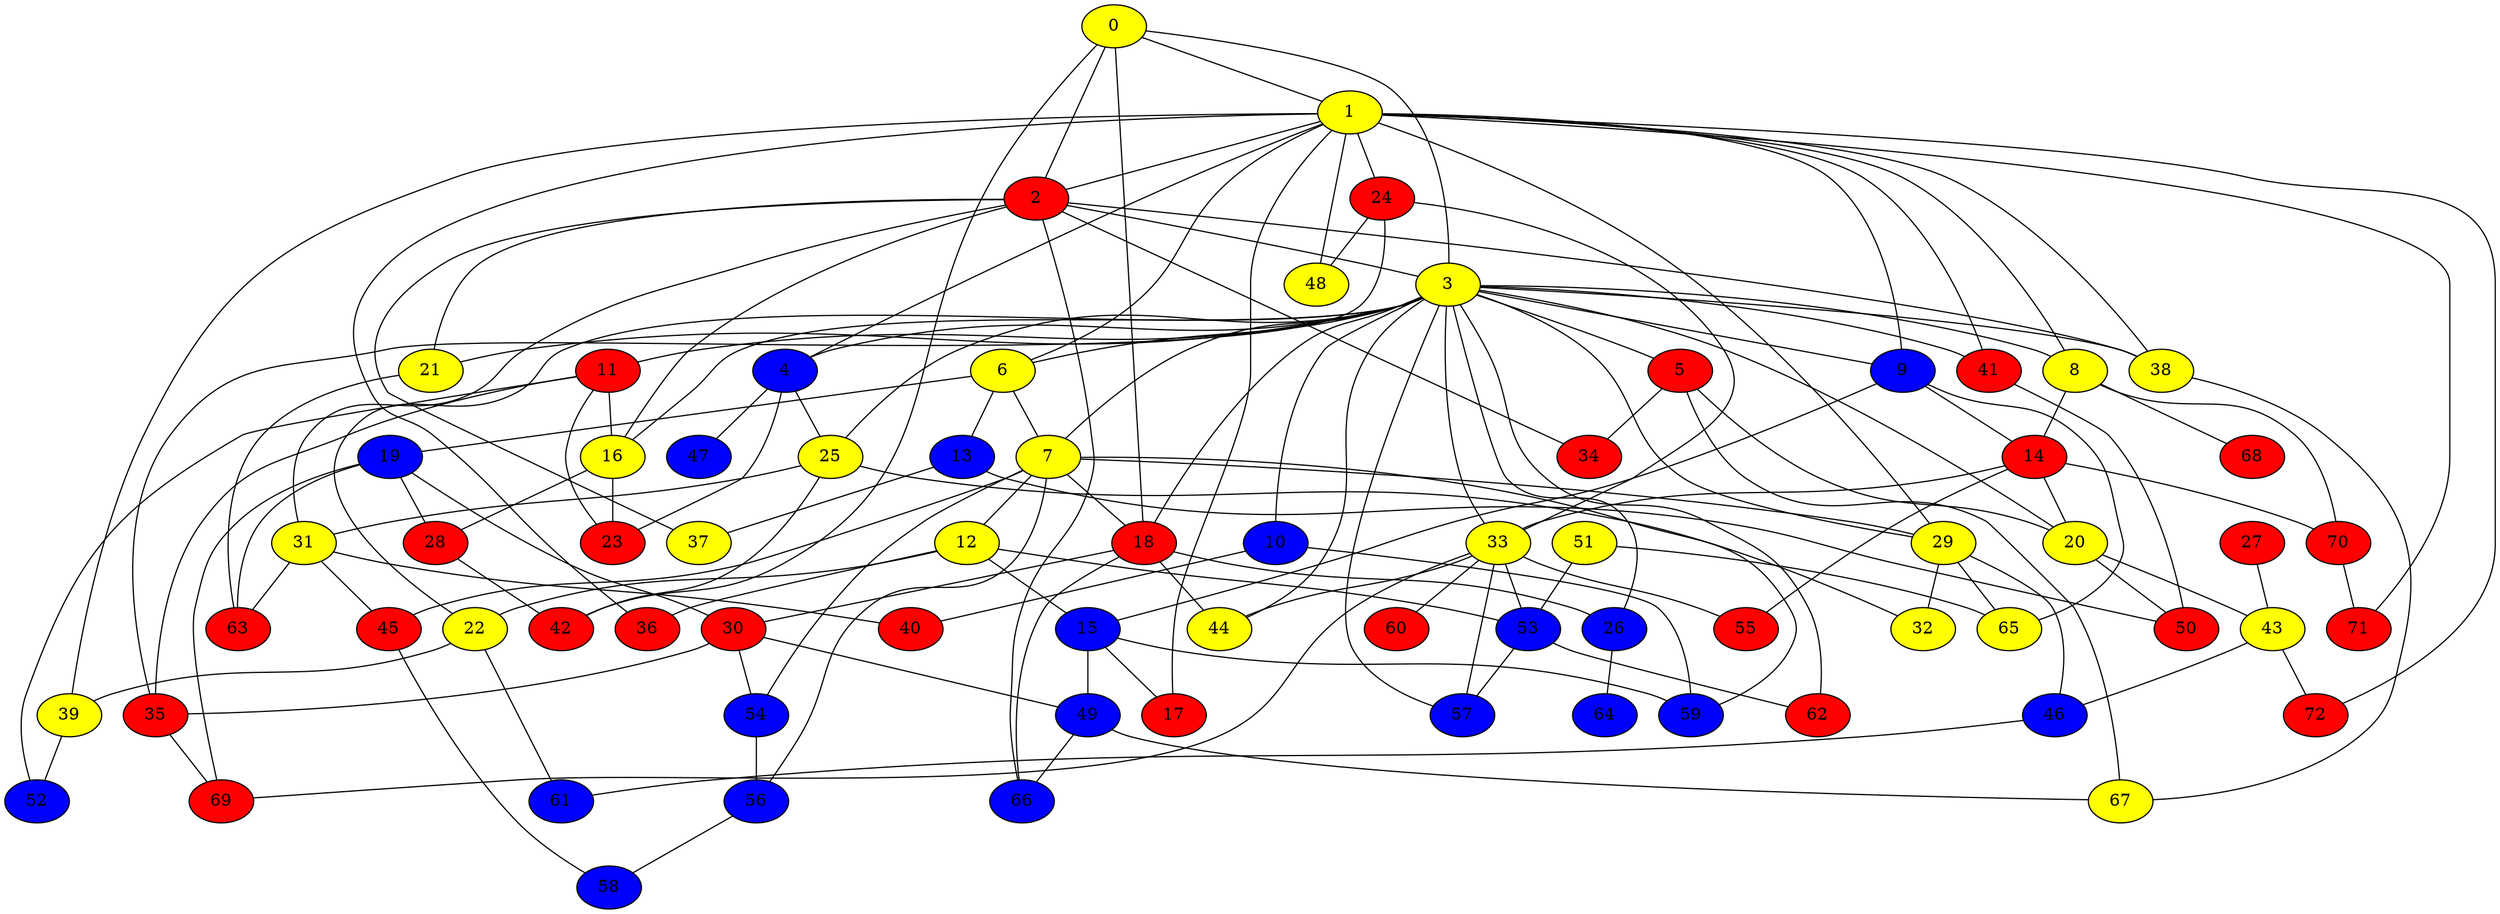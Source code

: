 graph {
0 [style = filled fillcolor = yellow];
1 [style = filled fillcolor = yellow];
2 [style = filled fillcolor = red];
3 [style = filled fillcolor = yellow];
4 [style = filled fillcolor = blue];
5 [style = filled fillcolor = red];
6 [style = filled fillcolor = yellow];
7 [style = filled fillcolor = yellow];
8 [style = filled fillcolor = yellow];
9 [style = filled fillcolor = blue];
10 [style = filled fillcolor = blue];
11 [style = filled fillcolor = red];
12 [style = filled fillcolor = yellow];
13 [style = filled fillcolor = blue];
14 [style = filled fillcolor = red];
15 [style = filled fillcolor = blue];
16 [style = filled fillcolor = yellow];
17 [style = filled fillcolor = red];
18 [style = filled fillcolor = red];
19 [style = filled fillcolor = blue];
20 [style = filled fillcolor = yellow];
21 [style = filled fillcolor = yellow];
22 [style = filled fillcolor = yellow];
23 [style = filled fillcolor = red];
24 [style = filled fillcolor = red];
25 [style = filled fillcolor = yellow];
26 [style = filled fillcolor = blue];
27 [style = filled fillcolor = red];
28 [style = filled fillcolor = red];
29 [style = filled fillcolor = yellow];
30 [style = filled fillcolor = red];
31 [style = filled fillcolor = yellow];
32 [style = filled fillcolor = yellow];
33 [style = filled fillcolor = yellow];
34 [style = filled fillcolor = red];
35 [style = filled fillcolor = red];
36 [style = filled fillcolor = red];
37 [style = filled fillcolor = yellow];
38 [style = filled fillcolor = yellow];
39 [style = filled fillcolor = yellow];
40 [style = filled fillcolor = red];
41 [style = filled fillcolor = red];
42 [style = filled fillcolor = red];
43 [style = filled fillcolor = yellow];
44 [style = filled fillcolor = yellow];
45 [style = filled fillcolor = red];
46 [style = filled fillcolor = blue];
47 [style = filled fillcolor = blue];
48 [style = filled fillcolor = yellow];
49 [style = filled fillcolor = blue];
50 [style = filled fillcolor = red];
51 [style = filled fillcolor = yellow];
52 [style = filled fillcolor = blue];
53 [style = filled fillcolor = blue];
54 [style = filled fillcolor = blue];
55 [style = filled fillcolor = red];
56 [style = filled fillcolor = blue];
57 [style = filled fillcolor = blue];
58 [style = filled fillcolor = blue];
59 [style = filled fillcolor = blue];
60 [style = filled fillcolor = red];
61 [style = filled fillcolor = blue];
62 [style = filled fillcolor = red];
63 [style = filled fillcolor = red];
64 [style = filled fillcolor = blue];
65 [style = filled fillcolor = yellow];
66 [style = filled fillcolor = blue];
67 [style = filled fillcolor = yellow];
68 [style = filled fillcolor = red];
69 [style = filled fillcolor = red];
70 [style = filled fillcolor = red];
71 [style = filled fillcolor = red];
72 [style = filled fillcolor = red];
0 -- 1;
0 -- 2;
0 -- 3;
0 -- 18;
0 -- 42;
1 -- 2;
1 -- 4;
1 -- 6;
1 -- 8;
1 -- 9;
1 -- 17;
1 -- 24;
1 -- 29;
1 -- 36;
1 -- 38;
1 -- 39;
1 -- 41;
1 -- 48;
1 -- 71;
1 -- 72;
2 -- 3;
2 -- 16;
2 -- 21;
2 -- 31;
2 -- 34;
2 -- 37;
2 -- 38;
2 -- 66;
3 -- 4;
3 -- 5;
3 -- 6;
3 -- 7;
3 -- 8;
3 -- 9;
3 -- 10;
3 -- 11;
3 -- 16;
3 -- 18;
3 -- 20;
3 -- 21;
3 -- 22;
3 -- 25;
3 -- 26;
3 -- 29;
3 -- 33;
3 -- 38;
3 -- 41;
3 -- 44;
3 -- 57;
3 -- 62;
4 -- 23;
4 -- 25;
4 -- 47;
5 -- 20;
5 -- 34;
5 -- 67;
6 -- 7;
6 -- 13;
6 -- 19;
7 -- 12;
7 -- 18;
7 -- 29;
7 -- 45;
7 -- 54;
7 -- 56;
7 -- 59;
8 -- 14;
8 -- 68;
8 -- 70;
9 -- 14;
9 -- 15;
9 -- 65;
10 -- 40;
10 -- 59;
11 -- 16;
11 -- 23;
11 -- 35;
11 -- 52;
12 -- 15;
12 -- 22;
12 -- 36;
12 -- 53;
13 -- 37;
13 -- 50;
14 -- 20;
14 -- 33;
14 -- 55;
14 -- 70;
15 -- 17;
15 -- 49;
15 -- 59;
16 -- 23;
16 -- 28;
18 -- 26;
18 -- 30;
18 -- 44;
18 -- 66;
19 -- 28;
19 -- 30;
19 -- 63;
19 -- 69;
20 -- 43;
20 -- 50;
21 -- 63;
22 -- 39;
22 -- 61;
24 -- 33;
24 -- 35;
24 -- 48;
25 -- 31;
25 -- 32;
25 -- 42;
26 -- 64;
27 -- 43;
28 -- 42;
29 -- 32;
29 -- 46;
29 -- 65;
30 -- 35;
30 -- 49;
30 -- 54;
31 -- 40;
31 -- 45;
31 -- 63;
33 -- 44;
33 -- 53;
33 -- 55;
33 -- 57;
33 -- 60;
33 -- 69;
35 -- 69;
38 -- 67;
39 -- 52;
41 -- 50;
43 -- 46;
43 -- 72;
45 -- 58;
46 -- 61;
49 -- 66;
49 -- 67;
51 -- 53;
51 -- 65;
53 -- 57;
53 -- 62;
54 -- 56;
56 -- 58;
70 -- 71;
}

